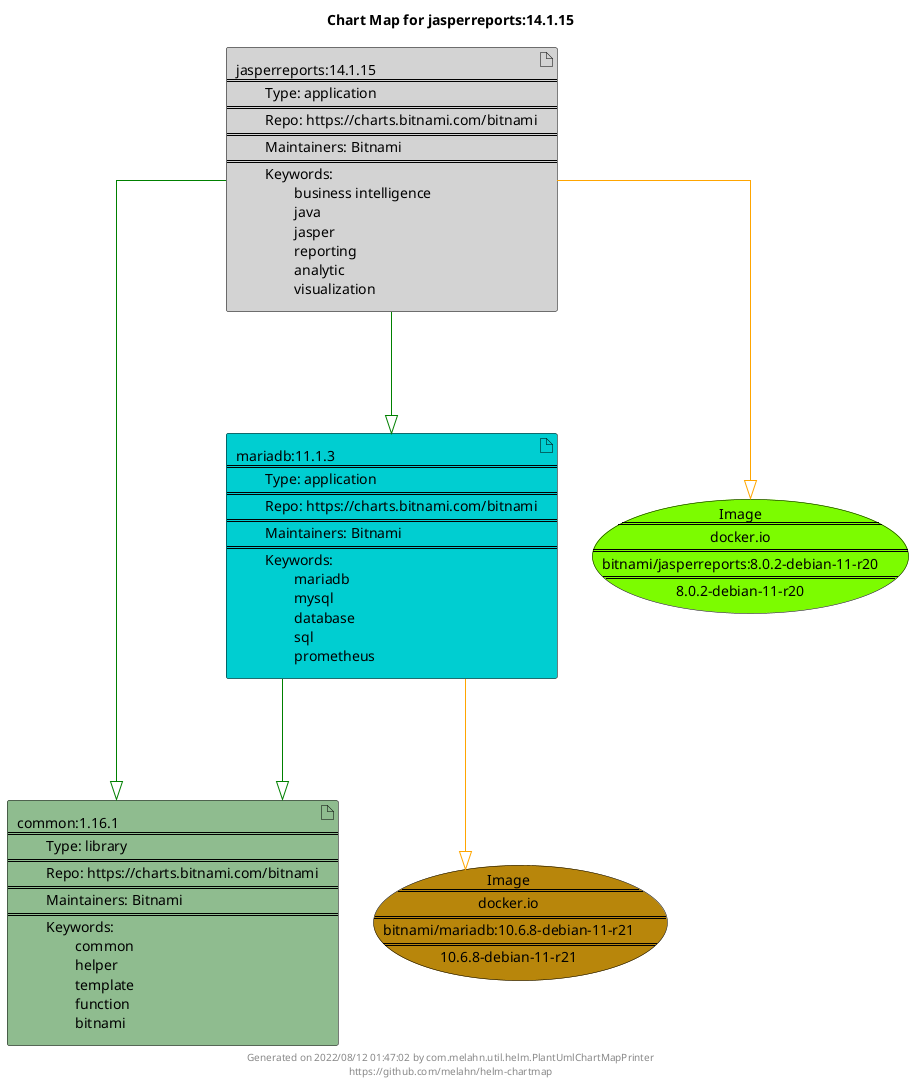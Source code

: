 @startuml
skinparam linetype ortho
skinparam backgroundColor white
skinparam usecaseBorderColor black
skinparam usecaseArrowColor LightSlateGray
skinparam artifactBorderColor black
skinparam artifactArrowColor LightSlateGray

title Chart Map for jasperreports:14.1.15

'There are 3 referenced Helm Charts
artifact "common:1.16.1\n====\n\tType: library\n====\n\tRepo: https://charts.bitnami.com/bitnami\n====\n\tMaintainers: Bitnami\n====\n\tKeywords: \n\t\tcommon\n\t\thelper\n\t\ttemplate\n\t\tfunction\n\t\tbitnami" as common_1_16_1 #DarkSeaGreen
artifact "jasperreports:14.1.15\n====\n\tType: application\n====\n\tRepo: https://charts.bitnami.com/bitnami\n====\n\tMaintainers: Bitnami\n====\n\tKeywords: \n\t\tbusiness intelligence\n\t\tjava\n\t\tjasper\n\t\treporting\n\t\tanalytic\n\t\tvisualization" as jasperreports_14_1_15 #LightGrey
artifact "mariadb:11.1.3\n====\n\tType: application\n====\n\tRepo: https://charts.bitnami.com/bitnami\n====\n\tMaintainers: Bitnami\n====\n\tKeywords: \n\t\tmariadb\n\t\tmysql\n\t\tdatabase\n\t\tsql\n\t\tprometheus" as mariadb_11_1_3 #DarkTurquoise

'There are 2 referenced Docker Images
usecase "Image\n====\ndocker.io\n====\nbitnami/mariadb:10.6.8-debian-11-r21\n====\n10.6.8-debian-11-r21" as docker_io_bitnami_mariadb_10_6_8_debian_11_r21 #DarkGoldenRod
usecase "Image\n====\ndocker.io\n====\nbitnami/jasperreports:8.0.2-debian-11-r20\n====\n8.0.2-debian-11-r20" as docker_io_bitnami_jasperreports_8_0_2_debian_11_r20 #LawnGreen

'Chart Dependencies
jasperreports_14_1_15--[#green]-|>common_1_16_1
jasperreports_14_1_15--[#green]-|>mariadb_11_1_3
mariadb_11_1_3--[#green]-|>common_1_16_1
jasperreports_14_1_15--[#orange]-|>docker_io_bitnami_jasperreports_8_0_2_debian_11_r20
mariadb_11_1_3--[#orange]-|>docker_io_bitnami_mariadb_10_6_8_debian_11_r21

center footer Generated on 2022/08/12 01:47:02 by com.melahn.util.helm.PlantUmlChartMapPrinter\nhttps://github.com/melahn/helm-chartmap
@enduml
